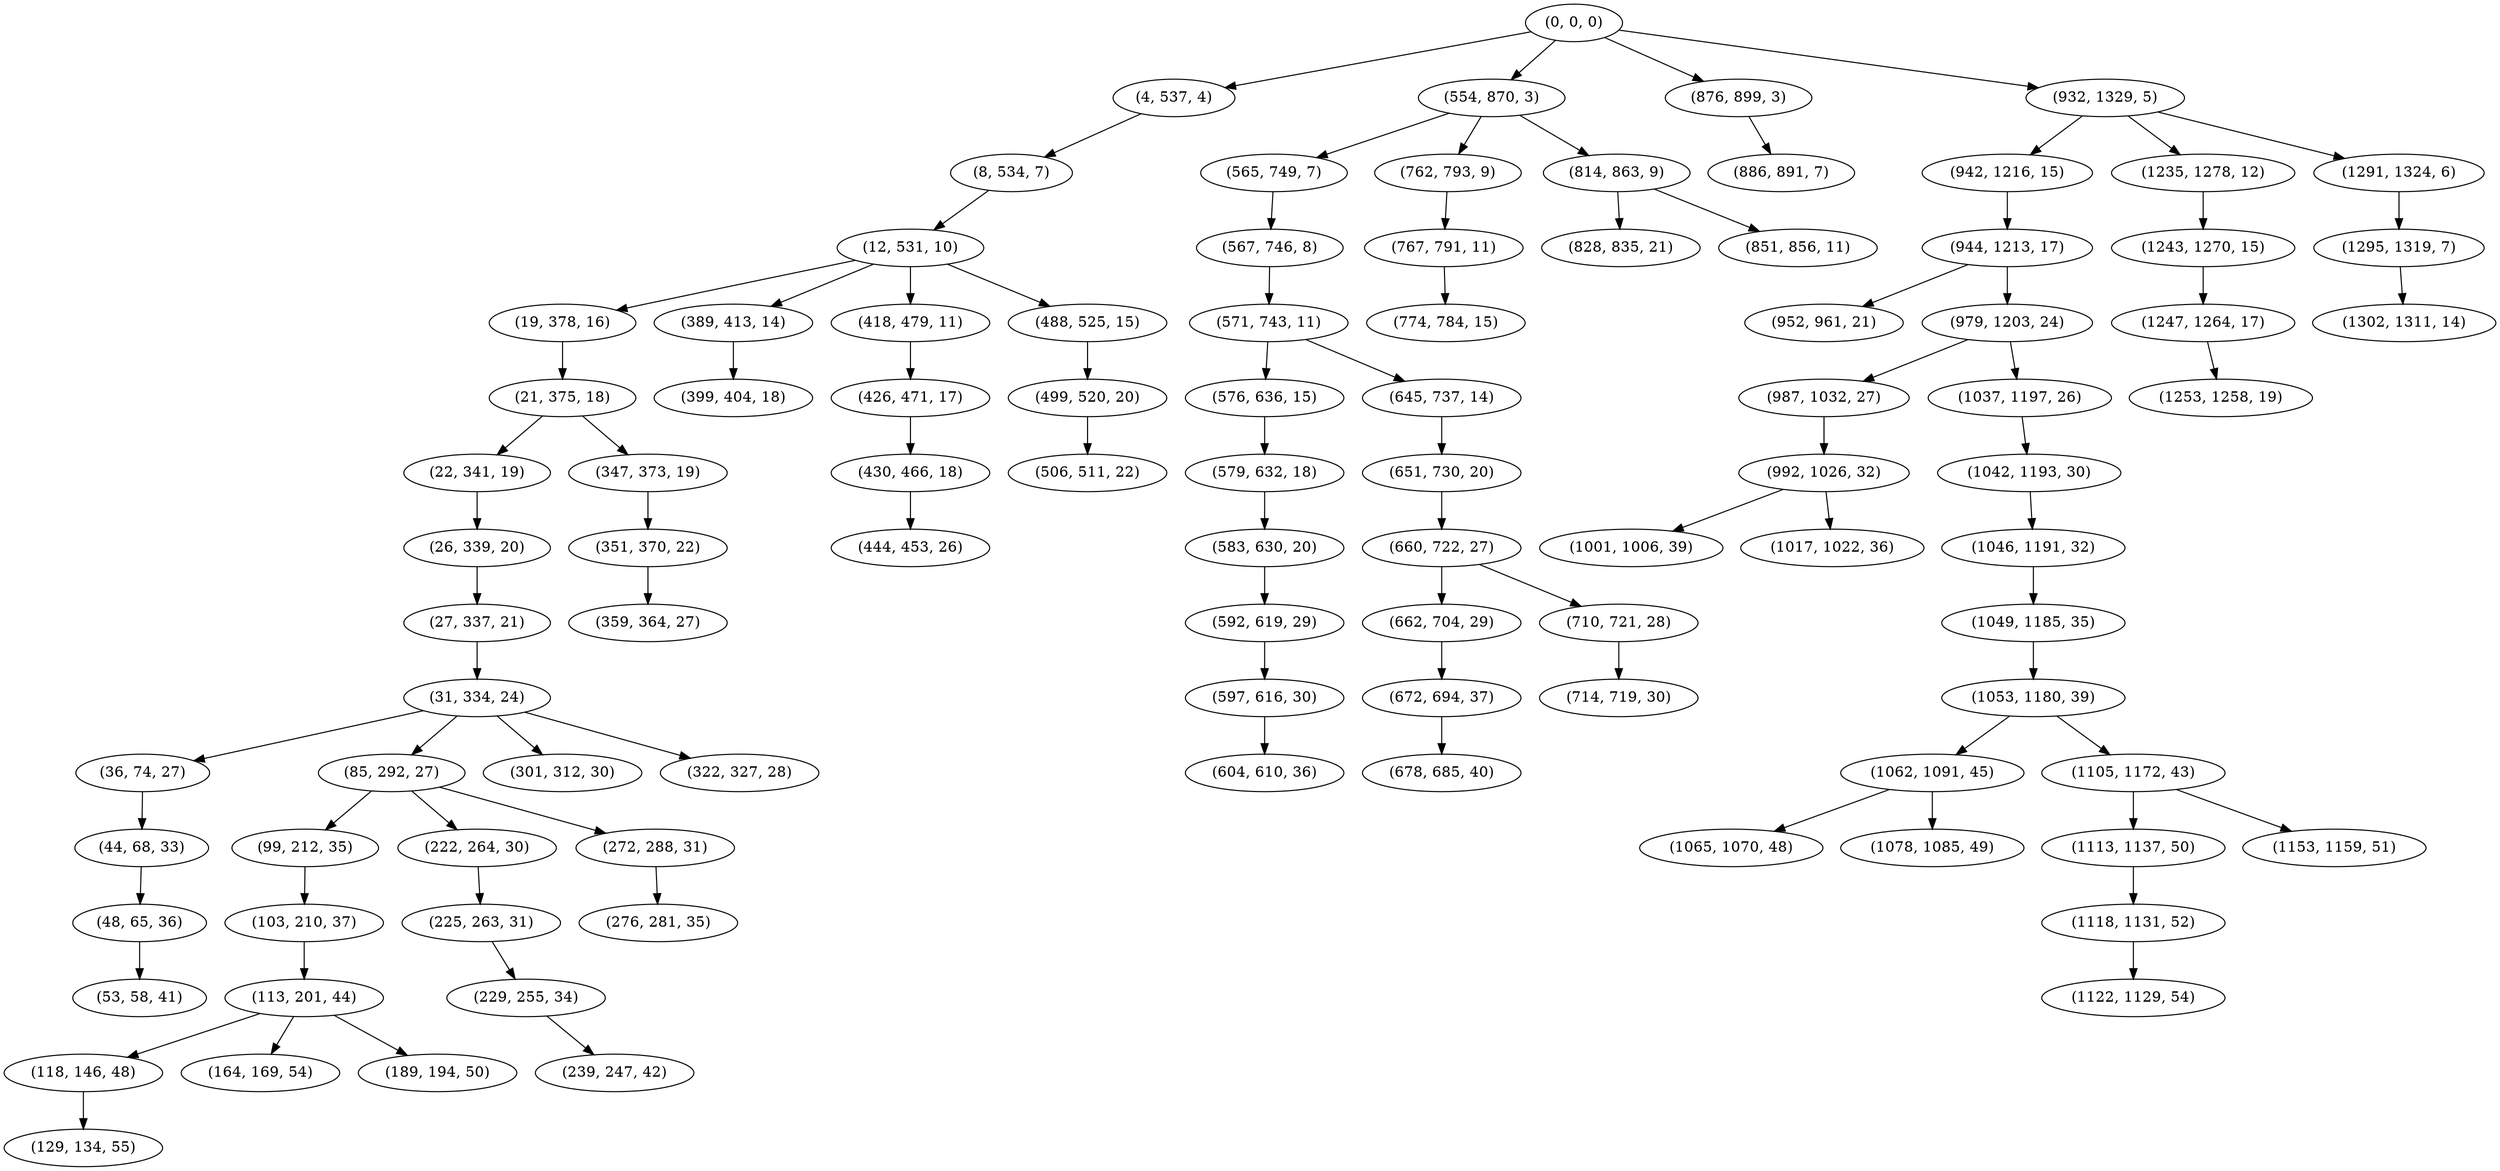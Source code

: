 digraph tree {
    "(0, 0, 0)";
    "(4, 537, 4)";
    "(8, 534, 7)";
    "(12, 531, 10)";
    "(19, 378, 16)";
    "(21, 375, 18)";
    "(22, 341, 19)";
    "(26, 339, 20)";
    "(27, 337, 21)";
    "(31, 334, 24)";
    "(36, 74, 27)";
    "(44, 68, 33)";
    "(48, 65, 36)";
    "(53, 58, 41)";
    "(85, 292, 27)";
    "(99, 212, 35)";
    "(103, 210, 37)";
    "(113, 201, 44)";
    "(118, 146, 48)";
    "(129, 134, 55)";
    "(164, 169, 54)";
    "(189, 194, 50)";
    "(222, 264, 30)";
    "(225, 263, 31)";
    "(229, 255, 34)";
    "(239, 247, 42)";
    "(272, 288, 31)";
    "(276, 281, 35)";
    "(301, 312, 30)";
    "(322, 327, 28)";
    "(347, 373, 19)";
    "(351, 370, 22)";
    "(359, 364, 27)";
    "(389, 413, 14)";
    "(399, 404, 18)";
    "(418, 479, 11)";
    "(426, 471, 17)";
    "(430, 466, 18)";
    "(444, 453, 26)";
    "(488, 525, 15)";
    "(499, 520, 20)";
    "(506, 511, 22)";
    "(554, 870, 3)";
    "(565, 749, 7)";
    "(567, 746, 8)";
    "(571, 743, 11)";
    "(576, 636, 15)";
    "(579, 632, 18)";
    "(583, 630, 20)";
    "(592, 619, 29)";
    "(597, 616, 30)";
    "(604, 610, 36)";
    "(645, 737, 14)";
    "(651, 730, 20)";
    "(660, 722, 27)";
    "(662, 704, 29)";
    "(672, 694, 37)";
    "(678, 685, 40)";
    "(710, 721, 28)";
    "(714, 719, 30)";
    "(762, 793, 9)";
    "(767, 791, 11)";
    "(774, 784, 15)";
    "(814, 863, 9)";
    "(828, 835, 21)";
    "(851, 856, 11)";
    "(876, 899, 3)";
    "(886, 891, 7)";
    "(932, 1329, 5)";
    "(942, 1216, 15)";
    "(944, 1213, 17)";
    "(952, 961, 21)";
    "(979, 1203, 24)";
    "(987, 1032, 27)";
    "(992, 1026, 32)";
    "(1001, 1006, 39)";
    "(1017, 1022, 36)";
    "(1037, 1197, 26)";
    "(1042, 1193, 30)";
    "(1046, 1191, 32)";
    "(1049, 1185, 35)";
    "(1053, 1180, 39)";
    "(1062, 1091, 45)";
    "(1065, 1070, 48)";
    "(1078, 1085, 49)";
    "(1105, 1172, 43)";
    "(1113, 1137, 50)";
    "(1118, 1131, 52)";
    "(1122, 1129, 54)";
    "(1153, 1159, 51)";
    "(1235, 1278, 12)";
    "(1243, 1270, 15)";
    "(1247, 1264, 17)";
    "(1253, 1258, 19)";
    "(1291, 1324, 6)";
    "(1295, 1319, 7)";
    "(1302, 1311, 14)";
    "(0, 0, 0)" -> "(4, 537, 4)";
    "(0, 0, 0)" -> "(554, 870, 3)";
    "(0, 0, 0)" -> "(876, 899, 3)";
    "(0, 0, 0)" -> "(932, 1329, 5)";
    "(4, 537, 4)" -> "(8, 534, 7)";
    "(8, 534, 7)" -> "(12, 531, 10)";
    "(12, 531, 10)" -> "(19, 378, 16)";
    "(12, 531, 10)" -> "(389, 413, 14)";
    "(12, 531, 10)" -> "(418, 479, 11)";
    "(12, 531, 10)" -> "(488, 525, 15)";
    "(19, 378, 16)" -> "(21, 375, 18)";
    "(21, 375, 18)" -> "(22, 341, 19)";
    "(21, 375, 18)" -> "(347, 373, 19)";
    "(22, 341, 19)" -> "(26, 339, 20)";
    "(26, 339, 20)" -> "(27, 337, 21)";
    "(27, 337, 21)" -> "(31, 334, 24)";
    "(31, 334, 24)" -> "(36, 74, 27)";
    "(31, 334, 24)" -> "(85, 292, 27)";
    "(31, 334, 24)" -> "(301, 312, 30)";
    "(31, 334, 24)" -> "(322, 327, 28)";
    "(36, 74, 27)" -> "(44, 68, 33)";
    "(44, 68, 33)" -> "(48, 65, 36)";
    "(48, 65, 36)" -> "(53, 58, 41)";
    "(85, 292, 27)" -> "(99, 212, 35)";
    "(85, 292, 27)" -> "(222, 264, 30)";
    "(85, 292, 27)" -> "(272, 288, 31)";
    "(99, 212, 35)" -> "(103, 210, 37)";
    "(103, 210, 37)" -> "(113, 201, 44)";
    "(113, 201, 44)" -> "(118, 146, 48)";
    "(113, 201, 44)" -> "(164, 169, 54)";
    "(113, 201, 44)" -> "(189, 194, 50)";
    "(118, 146, 48)" -> "(129, 134, 55)";
    "(222, 264, 30)" -> "(225, 263, 31)";
    "(225, 263, 31)" -> "(229, 255, 34)";
    "(229, 255, 34)" -> "(239, 247, 42)";
    "(272, 288, 31)" -> "(276, 281, 35)";
    "(347, 373, 19)" -> "(351, 370, 22)";
    "(351, 370, 22)" -> "(359, 364, 27)";
    "(389, 413, 14)" -> "(399, 404, 18)";
    "(418, 479, 11)" -> "(426, 471, 17)";
    "(426, 471, 17)" -> "(430, 466, 18)";
    "(430, 466, 18)" -> "(444, 453, 26)";
    "(488, 525, 15)" -> "(499, 520, 20)";
    "(499, 520, 20)" -> "(506, 511, 22)";
    "(554, 870, 3)" -> "(565, 749, 7)";
    "(554, 870, 3)" -> "(762, 793, 9)";
    "(554, 870, 3)" -> "(814, 863, 9)";
    "(565, 749, 7)" -> "(567, 746, 8)";
    "(567, 746, 8)" -> "(571, 743, 11)";
    "(571, 743, 11)" -> "(576, 636, 15)";
    "(571, 743, 11)" -> "(645, 737, 14)";
    "(576, 636, 15)" -> "(579, 632, 18)";
    "(579, 632, 18)" -> "(583, 630, 20)";
    "(583, 630, 20)" -> "(592, 619, 29)";
    "(592, 619, 29)" -> "(597, 616, 30)";
    "(597, 616, 30)" -> "(604, 610, 36)";
    "(645, 737, 14)" -> "(651, 730, 20)";
    "(651, 730, 20)" -> "(660, 722, 27)";
    "(660, 722, 27)" -> "(662, 704, 29)";
    "(660, 722, 27)" -> "(710, 721, 28)";
    "(662, 704, 29)" -> "(672, 694, 37)";
    "(672, 694, 37)" -> "(678, 685, 40)";
    "(710, 721, 28)" -> "(714, 719, 30)";
    "(762, 793, 9)" -> "(767, 791, 11)";
    "(767, 791, 11)" -> "(774, 784, 15)";
    "(814, 863, 9)" -> "(828, 835, 21)";
    "(814, 863, 9)" -> "(851, 856, 11)";
    "(876, 899, 3)" -> "(886, 891, 7)";
    "(932, 1329, 5)" -> "(942, 1216, 15)";
    "(932, 1329, 5)" -> "(1235, 1278, 12)";
    "(932, 1329, 5)" -> "(1291, 1324, 6)";
    "(942, 1216, 15)" -> "(944, 1213, 17)";
    "(944, 1213, 17)" -> "(952, 961, 21)";
    "(944, 1213, 17)" -> "(979, 1203, 24)";
    "(979, 1203, 24)" -> "(987, 1032, 27)";
    "(979, 1203, 24)" -> "(1037, 1197, 26)";
    "(987, 1032, 27)" -> "(992, 1026, 32)";
    "(992, 1026, 32)" -> "(1001, 1006, 39)";
    "(992, 1026, 32)" -> "(1017, 1022, 36)";
    "(1037, 1197, 26)" -> "(1042, 1193, 30)";
    "(1042, 1193, 30)" -> "(1046, 1191, 32)";
    "(1046, 1191, 32)" -> "(1049, 1185, 35)";
    "(1049, 1185, 35)" -> "(1053, 1180, 39)";
    "(1053, 1180, 39)" -> "(1062, 1091, 45)";
    "(1053, 1180, 39)" -> "(1105, 1172, 43)";
    "(1062, 1091, 45)" -> "(1065, 1070, 48)";
    "(1062, 1091, 45)" -> "(1078, 1085, 49)";
    "(1105, 1172, 43)" -> "(1113, 1137, 50)";
    "(1105, 1172, 43)" -> "(1153, 1159, 51)";
    "(1113, 1137, 50)" -> "(1118, 1131, 52)";
    "(1118, 1131, 52)" -> "(1122, 1129, 54)";
    "(1235, 1278, 12)" -> "(1243, 1270, 15)";
    "(1243, 1270, 15)" -> "(1247, 1264, 17)";
    "(1247, 1264, 17)" -> "(1253, 1258, 19)";
    "(1291, 1324, 6)" -> "(1295, 1319, 7)";
    "(1295, 1319, 7)" -> "(1302, 1311, 14)";
}
